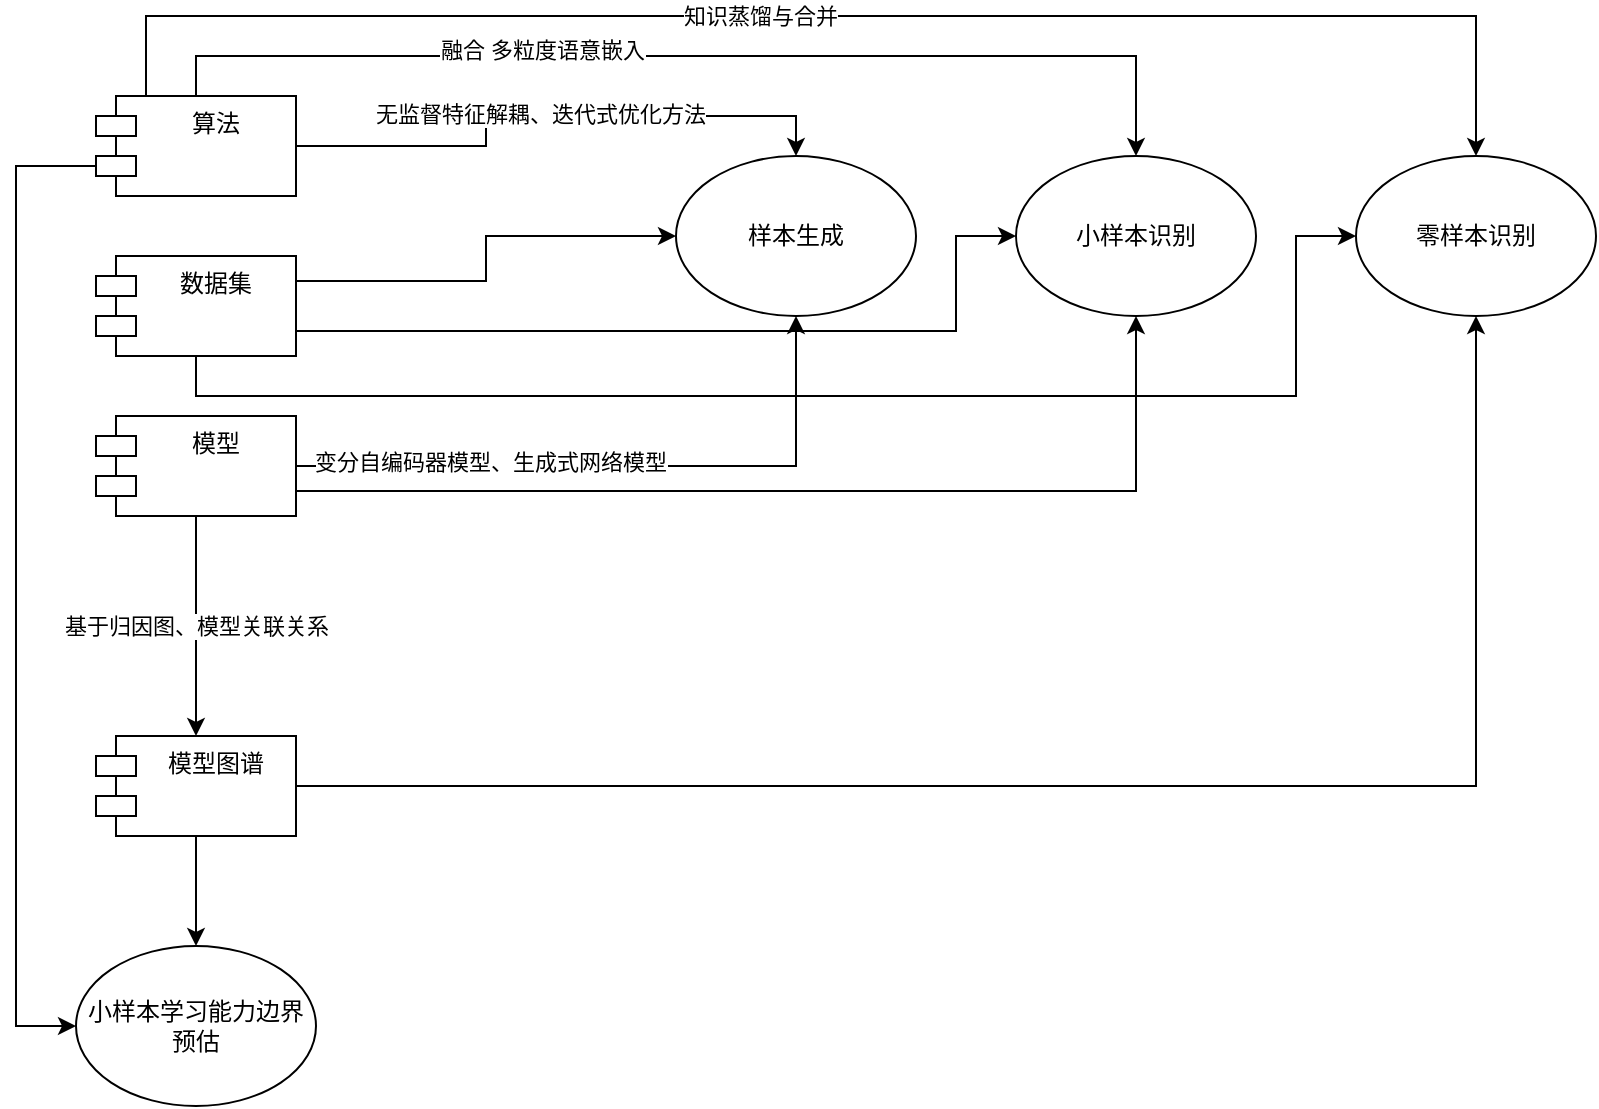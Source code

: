 <mxfile version="15.9.1" type="github">
  <diagram id="bT_RvdWp8NG1J4fWEcfj" name="Page-1">
    <mxGraphModel dx="996" dy="654" grid="1" gridSize="10" guides="1" tooltips="1" connect="1" arrows="1" fold="1" page="1" pageScale="1" pageWidth="827" pageHeight="1169" math="0" shadow="0">
      <root>
        <mxCell id="0" />
        <mxCell id="1" parent="0" />
        <mxCell id="IkrvqSo3CmZzaB0OyivU-16" style="edgeStyle=orthogonalEdgeStyle;rounded=0;orthogonalLoop=1;jettySize=auto;html=1;exitX=1;exitY=0.5;exitDx=0;exitDy=0;entryX=0.5;entryY=1;entryDx=0;entryDy=0;" edge="1" parent="1" source="R1089J_MRiyUl4vDYddP-1" target="IkrvqSo3CmZzaB0OyivU-12">
          <mxGeometry relative="1" as="geometry">
            <Array as="points">
              <mxPoint x="410" y="305" />
            </Array>
          </mxGeometry>
        </mxCell>
        <mxCell id="IkrvqSo3CmZzaB0OyivU-19" value="变分自编码器模型、生成式网络模型" style="edgeLabel;html=1;align=center;verticalAlign=middle;resizable=0;points=[];" vertex="1" connectable="0" parent="IkrvqSo3CmZzaB0OyivU-16">
          <mxGeometry x="-0.403" y="2" relative="1" as="geometry">
            <mxPoint as="offset" />
          </mxGeometry>
        </mxCell>
        <mxCell id="IkrvqSo3CmZzaB0OyivU-20" value="基于归因图、模型关联关系" style="edgeStyle=orthogonalEdgeStyle;rounded=0;orthogonalLoop=1;jettySize=auto;html=1;exitX=0.5;exitY=1;exitDx=0;exitDy=0;entryX=0.5;entryY=0;entryDx=0;entryDy=0;" edge="1" parent="1" source="R1089J_MRiyUl4vDYddP-1" target="R1089J_MRiyUl4vDYddP-3">
          <mxGeometry relative="1" as="geometry" />
        </mxCell>
        <mxCell id="IkrvqSo3CmZzaB0OyivU-27" style="edgeStyle=orthogonalEdgeStyle;rounded=0;orthogonalLoop=1;jettySize=auto;html=1;exitX=1;exitY=0.75;exitDx=0;exitDy=0;entryX=0.5;entryY=1;entryDx=0;entryDy=0;" edge="1" parent="1" source="R1089J_MRiyUl4vDYddP-1" target="IkrvqSo3CmZzaB0OyivU-17">
          <mxGeometry relative="1" as="geometry" />
        </mxCell>
        <mxCell id="R1089J_MRiyUl4vDYddP-1" value="模型" style="shape=module;align=left;spacingLeft=20;align=center;verticalAlign=top;" parent="1" vertex="1">
          <mxGeometry x="60" y="280" width="100" height="50" as="geometry" />
        </mxCell>
        <mxCell id="IkrvqSo3CmZzaB0OyivU-15" style="edgeStyle=orthogonalEdgeStyle;rounded=0;orthogonalLoop=1;jettySize=auto;html=1;exitX=1;exitY=0.25;exitDx=0;exitDy=0;entryX=0;entryY=0.5;entryDx=0;entryDy=0;" edge="1" parent="1" source="R1089J_MRiyUl4vDYddP-2" target="IkrvqSo3CmZzaB0OyivU-12">
          <mxGeometry relative="1" as="geometry" />
        </mxCell>
        <mxCell id="IkrvqSo3CmZzaB0OyivU-26" style="edgeStyle=orthogonalEdgeStyle;rounded=0;orthogonalLoop=1;jettySize=auto;html=1;exitX=1;exitY=0.75;exitDx=0;exitDy=0;entryX=0;entryY=0.5;entryDx=0;entryDy=0;" edge="1" parent="1" source="R1089J_MRiyUl4vDYddP-2" target="IkrvqSo3CmZzaB0OyivU-17">
          <mxGeometry relative="1" as="geometry">
            <Array as="points">
              <mxPoint x="490" y="238" />
              <mxPoint x="490" y="190" />
            </Array>
          </mxGeometry>
        </mxCell>
        <mxCell id="IkrvqSo3CmZzaB0OyivU-30" style="edgeStyle=orthogonalEdgeStyle;rounded=0;orthogonalLoop=1;jettySize=auto;html=1;entryX=0;entryY=0.5;entryDx=0;entryDy=0;exitX=0.5;exitY=1;exitDx=0;exitDy=0;" edge="1" parent="1" source="R1089J_MRiyUl4vDYddP-2" target="IkrvqSo3CmZzaB0OyivU-28">
          <mxGeometry relative="1" as="geometry">
            <mxPoint x="150" y="250" as="sourcePoint" />
            <Array as="points">
              <mxPoint x="110" y="270" />
              <mxPoint x="660" y="270" />
              <mxPoint x="660" y="190" />
            </Array>
          </mxGeometry>
        </mxCell>
        <mxCell id="R1089J_MRiyUl4vDYddP-2" value="数据集" style="shape=module;align=left;spacingLeft=20;align=center;verticalAlign=top;" parent="1" vertex="1">
          <mxGeometry x="60" y="200" width="100" height="50" as="geometry" />
        </mxCell>
        <mxCell id="IkrvqSo3CmZzaB0OyivU-22" style="edgeStyle=orthogonalEdgeStyle;rounded=0;orthogonalLoop=1;jettySize=auto;html=1;entryX=0.5;entryY=0;entryDx=0;entryDy=0;" edge="1" parent="1" source="R1089J_MRiyUl4vDYddP-3" target="IkrvqSo3CmZzaB0OyivU-21">
          <mxGeometry relative="1" as="geometry" />
        </mxCell>
        <mxCell id="IkrvqSo3CmZzaB0OyivU-31" style="edgeStyle=orthogonalEdgeStyle;rounded=0;orthogonalLoop=1;jettySize=auto;html=1;exitX=1;exitY=0.5;exitDx=0;exitDy=0;entryX=0.5;entryY=1;entryDx=0;entryDy=0;" edge="1" parent="1" source="R1089J_MRiyUl4vDYddP-3" target="IkrvqSo3CmZzaB0OyivU-28">
          <mxGeometry relative="1" as="geometry">
            <mxPoint x="540" y="460" as="targetPoint" />
          </mxGeometry>
        </mxCell>
        <mxCell id="R1089J_MRiyUl4vDYddP-3" value="模型图谱" style="shape=module;align=left;spacingLeft=20;align=center;verticalAlign=top;" parent="1" vertex="1">
          <mxGeometry x="60" y="440" width="100" height="50" as="geometry" />
        </mxCell>
        <mxCell id="IkrvqSo3CmZzaB0OyivU-14" style="edgeStyle=orthogonalEdgeStyle;rounded=0;orthogonalLoop=1;jettySize=auto;html=1;entryX=0.5;entryY=0;entryDx=0;entryDy=0;" edge="1" parent="1" source="IkrvqSo3CmZzaB0OyivU-3" target="IkrvqSo3CmZzaB0OyivU-12">
          <mxGeometry relative="1" as="geometry" />
        </mxCell>
        <mxCell id="IkrvqSo3CmZzaB0OyivU-18" value="无监督特征解耦、迭代式优化方法" style="edgeLabel;html=1;align=center;verticalAlign=middle;resizable=0;points=[];" vertex="1" connectable="0" parent="IkrvqSo3CmZzaB0OyivU-14">
          <mxGeometry x="-0.039" y="1" relative="1" as="geometry">
            <mxPoint as="offset" />
          </mxGeometry>
        </mxCell>
        <mxCell id="IkrvqSo3CmZzaB0OyivU-24" style="edgeStyle=orthogonalEdgeStyle;rounded=0;orthogonalLoop=1;jettySize=auto;html=1;exitX=0;exitY=0;exitDx=0;exitDy=35;exitPerimeter=0;entryX=0;entryY=0.5;entryDx=0;entryDy=0;" edge="1" parent="1" source="IkrvqSo3CmZzaB0OyivU-3" target="IkrvqSo3CmZzaB0OyivU-21">
          <mxGeometry relative="1" as="geometry">
            <Array as="points">
              <mxPoint x="20" y="155" />
              <mxPoint x="20" y="585" />
            </Array>
          </mxGeometry>
        </mxCell>
        <mxCell id="IkrvqSo3CmZzaB0OyivU-25" style="edgeStyle=orthogonalEdgeStyle;rounded=0;orthogonalLoop=1;jettySize=auto;html=1;exitX=0.5;exitY=0;exitDx=0;exitDy=0;entryX=0.5;entryY=0;entryDx=0;entryDy=0;" edge="1" parent="1" source="IkrvqSo3CmZzaB0OyivU-3" target="IkrvqSo3CmZzaB0OyivU-17">
          <mxGeometry relative="1" as="geometry" />
        </mxCell>
        <mxCell id="IkrvqSo3CmZzaB0OyivU-32" value="融合 多粒度语意嵌入" style="edgeLabel;html=1;align=center;verticalAlign=middle;resizable=0;points=[];" vertex="1" connectable="0" parent="IkrvqSo3CmZzaB0OyivU-25">
          <mxGeometry x="-0.285" y="3" relative="1" as="geometry">
            <mxPoint as="offset" />
          </mxGeometry>
        </mxCell>
        <mxCell id="IkrvqSo3CmZzaB0OyivU-29" style="edgeStyle=orthogonalEdgeStyle;rounded=0;orthogonalLoop=1;jettySize=auto;html=1;exitX=0.25;exitY=0;exitDx=0;exitDy=0;entryX=0.5;entryY=0;entryDx=0;entryDy=0;" edge="1" parent="1" source="IkrvqSo3CmZzaB0OyivU-3" target="IkrvqSo3CmZzaB0OyivU-28">
          <mxGeometry relative="1" as="geometry">
            <mxPoint x="750" y="150" as="targetPoint" />
            <Array as="points">
              <mxPoint x="85" y="80" />
              <mxPoint x="750" y="80" />
            </Array>
          </mxGeometry>
        </mxCell>
        <mxCell id="IkrvqSo3CmZzaB0OyivU-33" value="知识蒸馏与合并" style="edgeLabel;html=1;align=center;verticalAlign=middle;resizable=0;points=[];" vertex="1" connectable="0" parent="IkrvqSo3CmZzaB0OyivU-29">
          <mxGeometry x="-0.104" relative="1" as="geometry">
            <mxPoint as="offset" />
          </mxGeometry>
        </mxCell>
        <mxCell id="IkrvqSo3CmZzaB0OyivU-3" value="算法" style="shape=module;align=left;spacingLeft=20;align=center;verticalAlign=top;" vertex="1" parent="1">
          <mxGeometry x="60" y="120" width="100" height="50" as="geometry" />
        </mxCell>
        <mxCell id="IkrvqSo3CmZzaB0OyivU-12" value="样本生成" style="ellipse;whiteSpace=wrap;html=1;" vertex="1" parent="1">
          <mxGeometry x="350" y="150" width="120" height="80" as="geometry" />
        </mxCell>
        <mxCell id="IkrvqSo3CmZzaB0OyivU-17" value="小样本识别" style="ellipse;whiteSpace=wrap;html=1;" vertex="1" parent="1">
          <mxGeometry x="520" y="150" width="120" height="80" as="geometry" />
        </mxCell>
        <mxCell id="IkrvqSo3CmZzaB0OyivU-21" value="小样本学习能力边界预估" style="ellipse;whiteSpace=wrap;html=1;" vertex="1" parent="1">
          <mxGeometry x="50" y="545" width="120" height="80" as="geometry" />
        </mxCell>
        <mxCell id="IkrvqSo3CmZzaB0OyivU-23" style="edgeStyle=orthogonalEdgeStyle;rounded=0;orthogonalLoop=1;jettySize=auto;html=1;exitX=0.5;exitY=1;exitDx=0;exitDy=0;" edge="1" parent="1" source="IkrvqSo3CmZzaB0OyivU-3" target="IkrvqSo3CmZzaB0OyivU-3">
          <mxGeometry relative="1" as="geometry" />
        </mxCell>
        <mxCell id="IkrvqSo3CmZzaB0OyivU-28" value="零样本识别" style="ellipse;whiteSpace=wrap;html=1;" vertex="1" parent="1">
          <mxGeometry x="690" y="150" width="120" height="80" as="geometry" />
        </mxCell>
      </root>
    </mxGraphModel>
  </diagram>
</mxfile>
